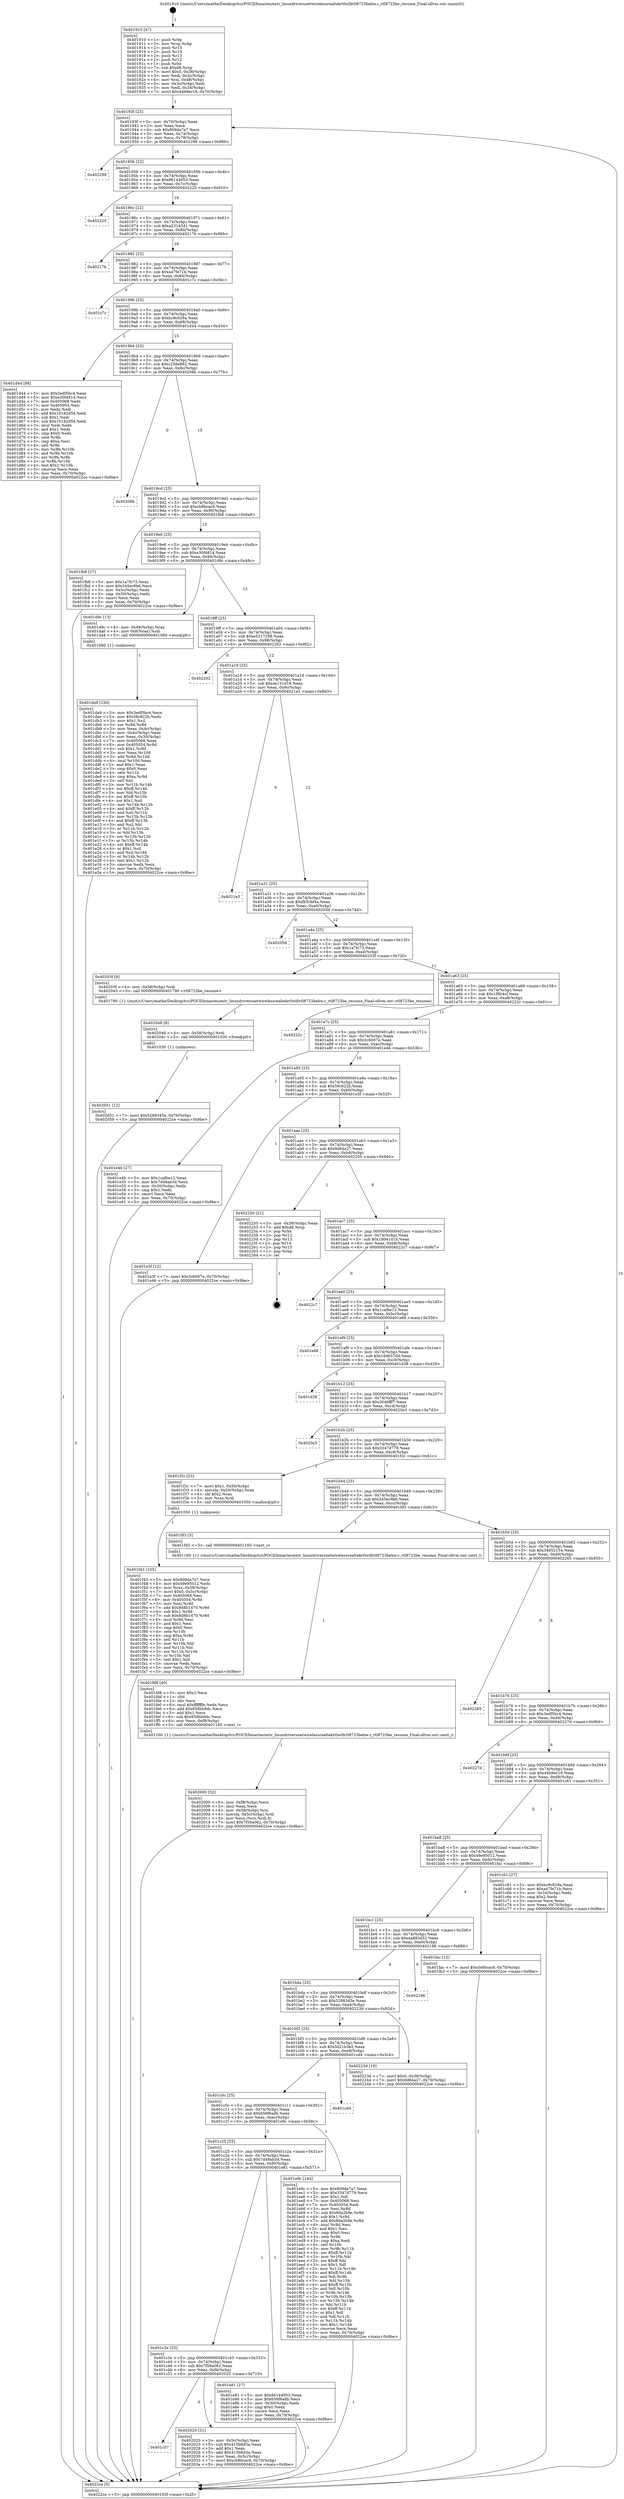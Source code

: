 digraph "0x401910" {
  label = "0x401910 (/mnt/c/Users/mathe/Desktop/tcc/POCII/binaries/extr_linuxdriversnetwirelessrealtekrtlwifirtl8723behw.c_rtl8723be_resume_Final-ollvm.out::main(0))"
  labelloc = "t"
  node[shape=record]

  Entry [label="",width=0.3,height=0.3,shape=circle,fillcolor=black,style=filled]
  "0x40193f" [label="{
     0x40193f [23]\l
     | [instrs]\l
     &nbsp;&nbsp;0x40193f \<+3\>: mov -0x70(%rbp),%eax\l
     &nbsp;&nbsp;0x401942 \<+2\>: mov %eax,%ecx\l
     &nbsp;&nbsp;0x401944 \<+6\>: sub $0x809da7a7,%ecx\l
     &nbsp;&nbsp;0x40194a \<+3\>: mov %eax,-0x74(%rbp)\l
     &nbsp;&nbsp;0x40194d \<+3\>: mov %ecx,-0x78(%rbp)\l
     &nbsp;&nbsp;0x401950 \<+6\>: je 0000000000402299 \<main+0x989\>\l
  }"]
  "0x402299" [label="{
     0x402299\l
  }", style=dashed]
  "0x401956" [label="{
     0x401956 [22]\l
     | [instrs]\l
     &nbsp;&nbsp;0x401956 \<+5\>: jmp 000000000040195b \<main+0x4b\>\l
     &nbsp;&nbsp;0x40195b \<+3\>: mov -0x74(%rbp),%eax\l
     &nbsp;&nbsp;0x40195e \<+5\>: sub $0x86144953,%eax\l
     &nbsp;&nbsp;0x401963 \<+3\>: mov %eax,-0x7c(%rbp)\l
     &nbsp;&nbsp;0x401966 \<+6\>: je 0000000000402220 \<main+0x910\>\l
  }"]
  Exit [label="",width=0.3,height=0.3,shape=circle,fillcolor=black,style=filled,peripheries=2]
  "0x402220" [label="{
     0x402220\l
  }", style=dashed]
  "0x40196c" [label="{
     0x40196c [22]\l
     | [instrs]\l
     &nbsp;&nbsp;0x40196c \<+5\>: jmp 0000000000401971 \<main+0x61\>\l
     &nbsp;&nbsp;0x401971 \<+3\>: mov -0x74(%rbp),%eax\l
     &nbsp;&nbsp;0x401974 \<+5\>: sub $0xa2314341,%eax\l
     &nbsp;&nbsp;0x401979 \<+3\>: mov %eax,-0x80(%rbp)\l
     &nbsp;&nbsp;0x40197c \<+6\>: je 000000000040217b \<main+0x86b\>\l
  }"]
  "0x402051" [label="{
     0x402051 [12]\l
     | [instrs]\l
     &nbsp;&nbsp;0x402051 \<+7\>: movl $0x5288345e,-0x70(%rbp)\l
     &nbsp;&nbsp;0x402058 \<+5\>: jmp 00000000004022ce \<main+0x9be\>\l
  }"]
  "0x40217b" [label="{
     0x40217b\l
  }", style=dashed]
  "0x401982" [label="{
     0x401982 [25]\l
     | [instrs]\l
     &nbsp;&nbsp;0x401982 \<+5\>: jmp 0000000000401987 \<main+0x77\>\l
     &nbsp;&nbsp;0x401987 \<+3\>: mov -0x74(%rbp),%eax\l
     &nbsp;&nbsp;0x40198a \<+5\>: sub $0xa47fe71b,%eax\l
     &nbsp;&nbsp;0x40198f \<+6\>: mov %eax,-0x84(%rbp)\l
     &nbsp;&nbsp;0x401995 \<+6\>: je 0000000000401c7c \<main+0x36c\>\l
  }"]
  "0x402048" [label="{
     0x402048 [9]\l
     | [instrs]\l
     &nbsp;&nbsp;0x402048 \<+4\>: mov -0x58(%rbp),%rdi\l
     &nbsp;&nbsp;0x40204c \<+5\>: call 0000000000401030 \<free@plt\>\l
     | [calls]\l
     &nbsp;&nbsp;0x401030 \{1\} (unknown)\l
  }"]
  "0x401c7c" [label="{
     0x401c7c\l
  }", style=dashed]
  "0x40199b" [label="{
     0x40199b [25]\l
     | [instrs]\l
     &nbsp;&nbsp;0x40199b \<+5\>: jmp 00000000004019a0 \<main+0x90\>\l
     &nbsp;&nbsp;0x4019a0 \<+3\>: mov -0x74(%rbp),%eax\l
     &nbsp;&nbsp;0x4019a3 \<+5\>: sub $0xbc9c929a,%eax\l
     &nbsp;&nbsp;0x4019a8 \<+6\>: mov %eax,-0x88(%rbp)\l
     &nbsp;&nbsp;0x4019ae \<+6\>: je 0000000000401d44 \<main+0x434\>\l
  }"]
  "0x401c57" [label="{
     0x401c57\l
  }", style=dashed]
  "0x401d44" [label="{
     0x401d44 [88]\l
     | [instrs]\l
     &nbsp;&nbsp;0x401d44 \<+5\>: mov $0x3edf5bc4,%eax\l
     &nbsp;&nbsp;0x401d49 \<+5\>: mov $0xe30f4814,%ecx\l
     &nbsp;&nbsp;0x401d4e \<+7\>: mov 0x405068,%edx\l
     &nbsp;&nbsp;0x401d55 \<+7\>: mov 0x405054,%esi\l
     &nbsp;&nbsp;0x401d5c \<+2\>: mov %edx,%edi\l
     &nbsp;&nbsp;0x401d5e \<+6\>: add $0x10182d54,%edi\l
     &nbsp;&nbsp;0x401d64 \<+3\>: sub $0x1,%edi\l
     &nbsp;&nbsp;0x401d67 \<+6\>: sub $0x10182d54,%edi\l
     &nbsp;&nbsp;0x401d6d \<+3\>: imul %edi,%edx\l
     &nbsp;&nbsp;0x401d70 \<+3\>: and $0x1,%edx\l
     &nbsp;&nbsp;0x401d73 \<+3\>: cmp $0x0,%edx\l
     &nbsp;&nbsp;0x401d76 \<+4\>: sete %r8b\l
     &nbsp;&nbsp;0x401d7a \<+3\>: cmp $0xa,%esi\l
     &nbsp;&nbsp;0x401d7d \<+4\>: setl %r9b\l
     &nbsp;&nbsp;0x401d81 \<+3\>: mov %r8b,%r10b\l
     &nbsp;&nbsp;0x401d84 \<+3\>: and %r9b,%r10b\l
     &nbsp;&nbsp;0x401d87 \<+3\>: xor %r9b,%r8b\l
     &nbsp;&nbsp;0x401d8a \<+3\>: or %r8b,%r10b\l
     &nbsp;&nbsp;0x401d8d \<+4\>: test $0x1,%r10b\l
     &nbsp;&nbsp;0x401d91 \<+3\>: cmovne %ecx,%eax\l
     &nbsp;&nbsp;0x401d94 \<+3\>: mov %eax,-0x70(%rbp)\l
     &nbsp;&nbsp;0x401d97 \<+5\>: jmp 00000000004022ce \<main+0x9be\>\l
  }"]
  "0x4019b4" [label="{
     0x4019b4 [25]\l
     | [instrs]\l
     &nbsp;&nbsp;0x4019b4 \<+5\>: jmp 00000000004019b9 \<main+0xa9\>\l
     &nbsp;&nbsp;0x4019b9 \<+3\>: mov -0x74(%rbp),%eax\l
     &nbsp;&nbsp;0x4019bc \<+5\>: sub $0xc256e862,%eax\l
     &nbsp;&nbsp;0x4019c1 \<+6\>: mov %eax,-0x8c(%rbp)\l
     &nbsp;&nbsp;0x4019c7 \<+6\>: je 000000000040208b \<main+0x77b\>\l
  }"]
  "0x402020" [label="{
     0x402020 [31]\l
     | [instrs]\l
     &nbsp;&nbsp;0x402020 \<+3\>: mov -0x5c(%rbp),%eax\l
     &nbsp;&nbsp;0x402023 \<+5\>: sub $0x415b6d3a,%eax\l
     &nbsp;&nbsp;0x402028 \<+3\>: add $0x1,%eax\l
     &nbsp;&nbsp;0x40202b \<+5\>: add $0x415b6d3a,%eax\l
     &nbsp;&nbsp;0x402030 \<+3\>: mov %eax,-0x5c(%rbp)\l
     &nbsp;&nbsp;0x402033 \<+7\>: movl $0xcb8bcac9,-0x70(%rbp)\l
     &nbsp;&nbsp;0x40203a \<+5\>: jmp 00000000004022ce \<main+0x9be\>\l
  }"]
  "0x40208b" [label="{
     0x40208b\l
  }", style=dashed]
  "0x4019cd" [label="{
     0x4019cd [25]\l
     | [instrs]\l
     &nbsp;&nbsp;0x4019cd \<+5\>: jmp 00000000004019d2 \<main+0xc2\>\l
     &nbsp;&nbsp;0x4019d2 \<+3\>: mov -0x74(%rbp),%eax\l
     &nbsp;&nbsp;0x4019d5 \<+5\>: sub $0xcb8bcac9,%eax\l
     &nbsp;&nbsp;0x4019da \<+6\>: mov %eax,-0x90(%rbp)\l
     &nbsp;&nbsp;0x4019e0 \<+6\>: je 0000000000401fb8 \<main+0x6a8\>\l
  }"]
  "0x402000" [label="{
     0x402000 [32]\l
     | [instrs]\l
     &nbsp;&nbsp;0x402000 \<+6\>: mov -0xf8(%rbp),%ecx\l
     &nbsp;&nbsp;0x402006 \<+3\>: imul %eax,%ecx\l
     &nbsp;&nbsp;0x402009 \<+4\>: mov -0x58(%rbp),%rsi\l
     &nbsp;&nbsp;0x40200d \<+4\>: movslq -0x5c(%rbp),%rdi\l
     &nbsp;&nbsp;0x402011 \<+3\>: mov %ecx,(%rsi,%rdi,4)\l
     &nbsp;&nbsp;0x402014 \<+7\>: movl $0x7f59a062,-0x70(%rbp)\l
     &nbsp;&nbsp;0x40201b \<+5\>: jmp 00000000004022ce \<main+0x9be\>\l
  }"]
  "0x401fb8" [label="{
     0x401fb8 [27]\l
     | [instrs]\l
     &nbsp;&nbsp;0x401fb8 \<+5\>: mov $0x1a7fc73,%eax\l
     &nbsp;&nbsp;0x401fbd \<+5\>: mov $0x345ec9b6,%ecx\l
     &nbsp;&nbsp;0x401fc2 \<+3\>: mov -0x5c(%rbp),%edx\l
     &nbsp;&nbsp;0x401fc5 \<+3\>: cmp -0x50(%rbp),%edx\l
     &nbsp;&nbsp;0x401fc8 \<+3\>: cmovl %ecx,%eax\l
     &nbsp;&nbsp;0x401fcb \<+3\>: mov %eax,-0x70(%rbp)\l
     &nbsp;&nbsp;0x401fce \<+5\>: jmp 00000000004022ce \<main+0x9be\>\l
  }"]
  "0x4019e6" [label="{
     0x4019e6 [25]\l
     | [instrs]\l
     &nbsp;&nbsp;0x4019e6 \<+5\>: jmp 00000000004019eb \<main+0xdb\>\l
     &nbsp;&nbsp;0x4019eb \<+3\>: mov -0x74(%rbp),%eax\l
     &nbsp;&nbsp;0x4019ee \<+5\>: sub $0xe30f4814,%eax\l
     &nbsp;&nbsp;0x4019f3 \<+6\>: mov %eax,-0x94(%rbp)\l
     &nbsp;&nbsp;0x4019f9 \<+6\>: je 0000000000401d9c \<main+0x48c\>\l
  }"]
  "0x401fd8" [label="{
     0x401fd8 [40]\l
     | [instrs]\l
     &nbsp;&nbsp;0x401fd8 \<+5\>: mov $0x2,%ecx\l
     &nbsp;&nbsp;0x401fdd \<+1\>: cltd\l
     &nbsp;&nbsp;0x401fde \<+2\>: idiv %ecx\l
     &nbsp;&nbsp;0x401fe0 \<+6\>: imul $0xfffffffe,%edx,%ecx\l
     &nbsp;&nbsp;0x401fe6 \<+6\>: add $0x658bb9dc,%ecx\l
     &nbsp;&nbsp;0x401fec \<+3\>: add $0x1,%ecx\l
     &nbsp;&nbsp;0x401fef \<+6\>: sub $0x658bb9dc,%ecx\l
     &nbsp;&nbsp;0x401ff5 \<+6\>: mov %ecx,-0xf8(%rbp)\l
     &nbsp;&nbsp;0x401ffb \<+5\>: call 0000000000401160 \<next_i\>\l
     | [calls]\l
     &nbsp;&nbsp;0x401160 \{1\} (/mnt/c/Users/mathe/Desktop/tcc/POCII/binaries/extr_linuxdriversnetwirelessrealtekrtlwifirtl8723behw.c_rtl8723be_resume_Final-ollvm.out::next_i)\l
  }"]
  "0x401d9c" [label="{
     0x401d9c [13]\l
     | [instrs]\l
     &nbsp;&nbsp;0x401d9c \<+4\>: mov -0x48(%rbp),%rax\l
     &nbsp;&nbsp;0x401da0 \<+4\>: mov 0x8(%rax),%rdi\l
     &nbsp;&nbsp;0x401da4 \<+5\>: call 0000000000401060 \<atoi@plt\>\l
     | [calls]\l
     &nbsp;&nbsp;0x401060 \{1\} (unknown)\l
  }"]
  "0x4019ff" [label="{
     0x4019ff [25]\l
     | [instrs]\l
     &nbsp;&nbsp;0x4019ff \<+5\>: jmp 0000000000401a04 \<main+0xf4\>\l
     &nbsp;&nbsp;0x401a04 \<+3\>: mov -0x74(%rbp),%eax\l
     &nbsp;&nbsp;0x401a07 \<+5\>: sub $0xe5217298,%eax\l
     &nbsp;&nbsp;0x401a0c \<+6\>: mov %eax,-0x98(%rbp)\l
     &nbsp;&nbsp;0x401a12 \<+6\>: je 0000000000402202 \<main+0x8f2\>\l
  }"]
  "0x401f43" [label="{
     0x401f43 [105]\l
     | [instrs]\l
     &nbsp;&nbsp;0x401f43 \<+5\>: mov $0x809da7a7,%ecx\l
     &nbsp;&nbsp;0x401f48 \<+5\>: mov $0x49e95012,%edx\l
     &nbsp;&nbsp;0x401f4d \<+4\>: mov %rax,-0x58(%rbp)\l
     &nbsp;&nbsp;0x401f51 \<+7\>: movl $0x0,-0x5c(%rbp)\l
     &nbsp;&nbsp;0x401f58 \<+7\>: mov 0x405068,%esi\l
     &nbsp;&nbsp;0x401f5f \<+8\>: mov 0x405054,%r8d\l
     &nbsp;&nbsp;0x401f67 \<+3\>: mov %esi,%r9d\l
     &nbsp;&nbsp;0x401f6a \<+7\>: add $0x8d8b1470,%r9d\l
     &nbsp;&nbsp;0x401f71 \<+4\>: sub $0x1,%r9d\l
     &nbsp;&nbsp;0x401f75 \<+7\>: sub $0x8d8b1470,%r9d\l
     &nbsp;&nbsp;0x401f7c \<+4\>: imul %r9d,%esi\l
     &nbsp;&nbsp;0x401f80 \<+3\>: and $0x1,%esi\l
     &nbsp;&nbsp;0x401f83 \<+3\>: cmp $0x0,%esi\l
     &nbsp;&nbsp;0x401f86 \<+4\>: sete %r10b\l
     &nbsp;&nbsp;0x401f8a \<+4\>: cmp $0xa,%r8d\l
     &nbsp;&nbsp;0x401f8e \<+4\>: setl %r11b\l
     &nbsp;&nbsp;0x401f92 \<+3\>: mov %r10b,%bl\l
     &nbsp;&nbsp;0x401f95 \<+3\>: and %r11b,%bl\l
     &nbsp;&nbsp;0x401f98 \<+3\>: xor %r11b,%r10b\l
     &nbsp;&nbsp;0x401f9b \<+3\>: or %r10b,%bl\l
     &nbsp;&nbsp;0x401f9e \<+3\>: test $0x1,%bl\l
     &nbsp;&nbsp;0x401fa1 \<+3\>: cmovne %edx,%ecx\l
     &nbsp;&nbsp;0x401fa4 \<+3\>: mov %ecx,-0x70(%rbp)\l
     &nbsp;&nbsp;0x401fa7 \<+5\>: jmp 00000000004022ce \<main+0x9be\>\l
  }"]
  "0x402202" [label="{
     0x402202\l
  }", style=dashed]
  "0x401a18" [label="{
     0x401a18 [25]\l
     | [instrs]\l
     &nbsp;&nbsp;0x401a18 \<+5\>: jmp 0000000000401a1d \<main+0x10d\>\l
     &nbsp;&nbsp;0x401a1d \<+3\>: mov -0x74(%rbp),%eax\l
     &nbsp;&nbsp;0x401a20 \<+5\>: sub $0xea131d19,%eax\l
     &nbsp;&nbsp;0x401a25 \<+6\>: mov %eax,-0x9c(%rbp)\l
     &nbsp;&nbsp;0x401a2b \<+6\>: je 00000000004021e3 \<main+0x8d3\>\l
  }"]
  "0x401c3e" [label="{
     0x401c3e [25]\l
     | [instrs]\l
     &nbsp;&nbsp;0x401c3e \<+5\>: jmp 0000000000401c43 \<main+0x333\>\l
     &nbsp;&nbsp;0x401c43 \<+3\>: mov -0x74(%rbp),%eax\l
     &nbsp;&nbsp;0x401c46 \<+5\>: sub $0x7f59a062,%eax\l
     &nbsp;&nbsp;0x401c4b \<+6\>: mov %eax,-0xf4(%rbp)\l
     &nbsp;&nbsp;0x401c51 \<+6\>: je 0000000000402020 \<main+0x710\>\l
  }"]
  "0x4021e3" [label="{
     0x4021e3\l
  }", style=dashed]
  "0x401a31" [label="{
     0x401a31 [25]\l
     | [instrs]\l
     &nbsp;&nbsp;0x401a31 \<+5\>: jmp 0000000000401a36 \<main+0x126\>\l
     &nbsp;&nbsp;0x401a36 \<+3\>: mov -0x74(%rbp),%eax\l
     &nbsp;&nbsp;0x401a39 \<+5\>: sub $0xfb5cbf4a,%eax\l
     &nbsp;&nbsp;0x401a3e \<+6\>: mov %eax,-0xa0(%rbp)\l
     &nbsp;&nbsp;0x401a44 \<+6\>: je 000000000040205d \<main+0x74d\>\l
  }"]
  "0x401e81" [label="{
     0x401e81 [27]\l
     | [instrs]\l
     &nbsp;&nbsp;0x401e81 \<+5\>: mov $0x86144953,%eax\l
     &nbsp;&nbsp;0x401e86 \<+5\>: mov $0x656f6adb,%ecx\l
     &nbsp;&nbsp;0x401e8b \<+3\>: mov -0x30(%rbp),%edx\l
     &nbsp;&nbsp;0x401e8e \<+3\>: cmp $0x0,%edx\l
     &nbsp;&nbsp;0x401e91 \<+3\>: cmove %ecx,%eax\l
     &nbsp;&nbsp;0x401e94 \<+3\>: mov %eax,-0x70(%rbp)\l
     &nbsp;&nbsp;0x401e97 \<+5\>: jmp 00000000004022ce \<main+0x9be\>\l
  }"]
  "0x40205d" [label="{
     0x40205d\l
  }", style=dashed]
  "0x401a4a" [label="{
     0x401a4a [25]\l
     | [instrs]\l
     &nbsp;&nbsp;0x401a4a \<+5\>: jmp 0000000000401a4f \<main+0x13f\>\l
     &nbsp;&nbsp;0x401a4f \<+3\>: mov -0x74(%rbp),%eax\l
     &nbsp;&nbsp;0x401a52 \<+5\>: sub $0x1a7fc73,%eax\l
     &nbsp;&nbsp;0x401a57 \<+6\>: mov %eax,-0xa4(%rbp)\l
     &nbsp;&nbsp;0x401a5d \<+6\>: je 000000000040203f \<main+0x72f\>\l
  }"]
  "0x401c25" [label="{
     0x401c25 [25]\l
     | [instrs]\l
     &nbsp;&nbsp;0x401c25 \<+5\>: jmp 0000000000401c2a \<main+0x31a\>\l
     &nbsp;&nbsp;0x401c2a \<+3\>: mov -0x74(%rbp),%eax\l
     &nbsp;&nbsp;0x401c2d \<+5\>: sub $0x7d48ab3d,%eax\l
     &nbsp;&nbsp;0x401c32 \<+6\>: mov %eax,-0xf0(%rbp)\l
     &nbsp;&nbsp;0x401c38 \<+6\>: je 0000000000401e81 \<main+0x571\>\l
  }"]
  "0x40203f" [label="{
     0x40203f [9]\l
     | [instrs]\l
     &nbsp;&nbsp;0x40203f \<+4\>: mov -0x58(%rbp),%rdi\l
     &nbsp;&nbsp;0x402043 \<+5\>: call 0000000000401790 \<rtl8723be_resume\>\l
     | [calls]\l
     &nbsp;&nbsp;0x401790 \{1\} (/mnt/c/Users/mathe/Desktop/tcc/POCII/binaries/extr_linuxdriversnetwirelessrealtekrtlwifirtl8723behw.c_rtl8723be_resume_Final-ollvm.out::rtl8723be_resume)\l
  }"]
  "0x401a63" [label="{
     0x401a63 [25]\l
     | [instrs]\l
     &nbsp;&nbsp;0x401a63 \<+5\>: jmp 0000000000401a68 \<main+0x158\>\l
     &nbsp;&nbsp;0x401a68 \<+3\>: mov -0x74(%rbp),%eax\l
     &nbsp;&nbsp;0x401a6b \<+5\>: sub $0x1f804cf,%eax\l
     &nbsp;&nbsp;0x401a70 \<+6\>: mov %eax,-0xa8(%rbp)\l
     &nbsp;&nbsp;0x401a76 \<+6\>: je 000000000040222c \<main+0x91c\>\l
  }"]
  "0x401e9c" [label="{
     0x401e9c [144]\l
     | [instrs]\l
     &nbsp;&nbsp;0x401e9c \<+5\>: mov $0x809da7a7,%eax\l
     &nbsp;&nbsp;0x401ea1 \<+5\>: mov $0x3347d779,%ecx\l
     &nbsp;&nbsp;0x401ea6 \<+2\>: mov $0x1,%dl\l
     &nbsp;&nbsp;0x401ea8 \<+7\>: mov 0x405068,%esi\l
     &nbsp;&nbsp;0x401eaf \<+7\>: mov 0x405054,%edi\l
     &nbsp;&nbsp;0x401eb6 \<+3\>: mov %esi,%r8d\l
     &nbsp;&nbsp;0x401eb9 \<+7\>: sub $0x8da2b8e,%r8d\l
     &nbsp;&nbsp;0x401ec0 \<+4\>: sub $0x1,%r8d\l
     &nbsp;&nbsp;0x401ec4 \<+7\>: add $0x8da2b8e,%r8d\l
     &nbsp;&nbsp;0x401ecb \<+4\>: imul %r8d,%esi\l
     &nbsp;&nbsp;0x401ecf \<+3\>: and $0x1,%esi\l
     &nbsp;&nbsp;0x401ed2 \<+3\>: cmp $0x0,%esi\l
     &nbsp;&nbsp;0x401ed5 \<+4\>: sete %r9b\l
     &nbsp;&nbsp;0x401ed9 \<+3\>: cmp $0xa,%edi\l
     &nbsp;&nbsp;0x401edc \<+4\>: setl %r10b\l
     &nbsp;&nbsp;0x401ee0 \<+3\>: mov %r9b,%r11b\l
     &nbsp;&nbsp;0x401ee3 \<+4\>: xor $0xff,%r11b\l
     &nbsp;&nbsp;0x401ee7 \<+3\>: mov %r10b,%bl\l
     &nbsp;&nbsp;0x401eea \<+3\>: xor $0xff,%bl\l
     &nbsp;&nbsp;0x401eed \<+3\>: xor $0x1,%dl\l
     &nbsp;&nbsp;0x401ef0 \<+3\>: mov %r11b,%r14b\l
     &nbsp;&nbsp;0x401ef3 \<+4\>: and $0xff,%r14b\l
     &nbsp;&nbsp;0x401ef7 \<+3\>: and %dl,%r9b\l
     &nbsp;&nbsp;0x401efa \<+3\>: mov %bl,%r15b\l
     &nbsp;&nbsp;0x401efd \<+4\>: and $0xff,%r15b\l
     &nbsp;&nbsp;0x401f01 \<+3\>: and %dl,%r10b\l
     &nbsp;&nbsp;0x401f04 \<+3\>: or %r9b,%r14b\l
     &nbsp;&nbsp;0x401f07 \<+3\>: or %r10b,%r15b\l
     &nbsp;&nbsp;0x401f0a \<+3\>: xor %r15b,%r14b\l
     &nbsp;&nbsp;0x401f0d \<+3\>: or %bl,%r11b\l
     &nbsp;&nbsp;0x401f10 \<+4\>: xor $0xff,%r11b\l
     &nbsp;&nbsp;0x401f14 \<+3\>: or $0x1,%dl\l
     &nbsp;&nbsp;0x401f17 \<+3\>: and %dl,%r11b\l
     &nbsp;&nbsp;0x401f1a \<+3\>: or %r11b,%r14b\l
     &nbsp;&nbsp;0x401f1d \<+4\>: test $0x1,%r14b\l
     &nbsp;&nbsp;0x401f21 \<+3\>: cmovne %ecx,%eax\l
     &nbsp;&nbsp;0x401f24 \<+3\>: mov %eax,-0x70(%rbp)\l
     &nbsp;&nbsp;0x401f27 \<+5\>: jmp 00000000004022ce \<main+0x9be\>\l
  }"]
  "0x40222c" [label="{
     0x40222c\l
  }", style=dashed]
  "0x401a7c" [label="{
     0x401a7c [25]\l
     | [instrs]\l
     &nbsp;&nbsp;0x401a7c \<+5\>: jmp 0000000000401a81 \<main+0x171\>\l
     &nbsp;&nbsp;0x401a81 \<+3\>: mov -0x74(%rbp),%eax\l
     &nbsp;&nbsp;0x401a84 \<+5\>: sub $0x3c6007e,%eax\l
     &nbsp;&nbsp;0x401a89 \<+6\>: mov %eax,-0xac(%rbp)\l
     &nbsp;&nbsp;0x401a8f \<+6\>: je 0000000000401e4b \<main+0x53b\>\l
  }"]
  "0x401c0c" [label="{
     0x401c0c [25]\l
     | [instrs]\l
     &nbsp;&nbsp;0x401c0c \<+5\>: jmp 0000000000401c11 \<main+0x301\>\l
     &nbsp;&nbsp;0x401c11 \<+3\>: mov -0x74(%rbp),%eax\l
     &nbsp;&nbsp;0x401c14 \<+5\>: sub $0x656f6adb,%eax\l
     &nbsp;&nbsp;0x401c19 \<+6\>: mov %eax,-0xec(%rbp)\l
     &nbsp;&nbsp;0x401c1f \<+6\>: je 0000000000401e9c \<main+0x58c\>\l
  }"]
  "0x401e4b" [label="{
     0x401e4b [27]\l
     | [instrs]\l
     &nbsp;&nbsp;0x401e4b \<+5\>: mov $0x1cafbe12,%eax\l
     &nbsp;&nbsp;0x401e50 \<+5\>: mov $0x7d48ab3d,%ecx\l
     &nbsp;&nbsp;0x401e55 \<+3\>: mov -0x30(%rbp),%edx\l
     &nbsp;&nbsp;0x401e58 \<+3\>: cmp $0x1,%edx\l
     &nbsp;&nbsp;0x401e5b \<+3\>: cmovl %ecx,%eax\l
     &nbsp;&nbsp;0x401e5e \<+3\>: mov %eax,-0x70(%rbp)\l
     &nbsp;&nbsp;0x401e61 \<+5\>: jmp 00000000004022ce \<main+0x9be\>\l
  }"]
  "0x401a95" [label="{
     0x401a95 [25]\l
     | [instrs]\l
     &nbsp;&nbsp;0x401a95 \<+5\>: jmp 0000000000401a9a \<main+0x18a\>\l
     &nbsp;&nbsp;0x401a9a \<+3\>: mov -0x74(%rbp),%eax\l
     &nbsp;&nbsp;0x401a9d \<+5\>: sub $0x59c822b,%eax\l
     &nbsp;&nbsp;0x401aa2 \<+6\>: mov %eax,-0xb0(%rbp)\l
     &nbsp;&nbsp;0x401aa8 \<+6\>: je 0000000000401e3f \<main+0x52f\>\l
  }"]
  "0x401cd4" [label="{
     0x401cd4\l
  }", style=dashed]
  "0x401e3f" [label="{
     0x401e3f [12]\l
     | [instrs]\l
     &nbsp;&nbsp;0x401e3f \<+7\>: movl $0x3c6007e,-0x70(%rbp)\l
     &nbsp;&nbsp;0x401e46 \<+5\>: jmp 00000000004022ce \<main+0x9be\>\l
  }"]
  "0x401aae" [label="{
     0x401aae [25]\l
     | [instrs]\l
     &nbsp;&nbsp;0x401aae \<+5\>: jmp 0000000000401ab3 \<main+0x1a3\>\l
     &nbsp;&nbsp;0x401ab3 \<+3\>: mov -0x74(%rbp),%eax\l
     &nbsp;&nbsp;0x401ab6 \<+5\>: sub $0x9d64a27,%eax\l
     &nbsp;&nbsp;0x401abb \<+6\>: mov %eax,-0xb4(%rbp)\l
     &nbsp;&nbsp;0x401ac1 \<+6\>: je 0000000000402250 \<main+0x940\>\l
  }"]
  "0x401bf3" [label="{
     0x401bf3 [25]\l
     | [instrs]\l
     &nbsp;&nbsp;0x401bf3 \<+5\>: jmp 0000000000401bf8 \<main+0x2e8\>\l
     &nbsp;&nbsp;0x401bf8 \<+3\>: mov -0x74(%rbp),%eax\l
     &nbsp;&nbsp;0x401bfb \<+5\>: sub $0x5d21b3e2,%eax\l
     &nbsp;&nbsp;0x401c00 \<+6\>: mov %eax,-0xe8(%rbp)\l
     &nbsp;&nbsp;0x401c06 \<+6\>: je 0000000000401cd4 \<main+0x3c4\>\l
  }"]
  "0x402250" [label="{
     0x402250 [21]\l
     | [instrs]\l
     &nbsp;&nbsp;0x402250 \<+3\>: mov -0x38(%rbp),%eax\l
     &nbsp;&nbsp;0x402253 \<+7\>: add $0xd8,%rsp\l
     &nbsp;&nbsp;0x40225a \<+1\>: pop %rbx\l
     &nbsp;&nbsp;0x40225b \<+2\>: pop %r12\l
     &nbsp;&nbsp;0x40225d \<+2\>: pop %r13\l
     &nbsp;&nbsp;0x40225f \<+2\>: pop %r14\l
     &nbsp;&nbsp;0x402261 \<+2\>: pop %r15\l
     &nbsp;&nbsp;0x402263 \<+1\>: pop %rbp\l
     &nbsp;&nbsp;0x402264 \<+1\>: ret\l
  }"]
  "0x401ac7" [label="{
     0x401ac7 [25]\l
     | [instrs]\l
     &nbsp;&nbsp;0x401ac7 \<+5\>: jmp 0000000000401acc \<main+0x1bc\>\l
     &nbsp;&nbsp;0x401acc \<+3\>: mov -0x74(%rbp),%eax\l
     &nbsp;&nbsp;0x401acf \<+5\>: sub $0x18041d1b,%eax\l
     &nbsp;&nbsp;0x401ad4 \<+6\>: mov %eax,-0xb8(%rbp)\l
     &nbsp;&nbsp;0x401ada \<+6\>: je 00000000004022c7 \<main+0x9b7\>\l
  }"]
  "0x40223d" [label="{
     0x40223d [19]\l
     | [instrs]\l
     &nbsp;&nbsp;0x40223d \<+7\>: movl $0x0,-0x38(%rbp)\l
     &nbsp;&nbsp;0x402244 \<+7\>: movl $0x9d64a27,-0x70(%rbp)\l
     &nbsp;&nbsp;0x40224b \<+5\>: jmp 00000000004022ce \<main+0x9be\>\l
  }"]
  "0x4022c7" [label="{
     0x4022c7\l
  }", style=dashed]
  "0x401ae0" [label="{
     0x401ae0 [25]\l
     | [instrs]\l
     &nbsp;&nbsp;0x401ae0 \<+5\>: jmp 0000000000401ae5 \<main+0x1d5\>\l
     &nbsp;&nbsp;0x401ae5 \<+3\>: mov -0x74(%rbp),%eax\l
     &nbsp;&nbsp;0x401ae8 \<+5\>: sub $0x1cafbe12,%eax\l
     &nbsp;&nbsp;0x401aed \<+6\>: mov %eax,-0xbc(%rbp)\l
     &nbsp;&nbsp;0x401af3 \<+6\>: je 0000000000401e66 \<main+0x556\>\l
  }"]
  "0x401bda" [label="{
     0x401bda [25]\l
     | [instrs]\l
     &nbsp;&nbsp;0x401bda \<+5\>: jmp 0000000000401bdf \<main+0x2cf\>\l
     &nbsp;&nbsp;0x401bdf \<+3\>: mov -0x74(%rbp),%eax\l
     &nbsp;&nbsp;0x401be2 \<+5\>: sub $0x5288345e,%eax\l
     &nbsp;&nbsp;0x401be7 \<+6\>: mov %eax,-0xe4(%rbp)\l
     &nbsp;&nbsp;0x401bed \<+6\>: je 000000000040223d \<main+0x92d\>\l
  }"]
  "0x401e66" [label="{
     0x401e66\l
  }", style=dashed]
  "0x401af9" [label="{
     0x401af9 [25]\l
     | [instrs]\l
     &nbsp;&nbsp;0x401af9 \<+5\>: jmp 0000000000401afe \<main+0x1ee\>\l
     &nbsp;&nbsp;0x401afe \<+3\>: mov -0x74(%rbp),%eax\l
     &nbsp;&nbsp;0x401b01 \<+5\>: sub $0x1d46570d,%eax\l
     &nbsp;&nbsp;0x401b06 \<+6\>: mov %eax,-0xc0(%rbp)\l
     &nbsp;&nbsp;0x401b0c \<+6\>: je 0000000000401d38 \<main+0x428\>\l
  }"]
  "0x402196" [label="{
     0x402196\l
  }", style=dashed]
  "0x401d38" [label="{
     0x401d38\l
  }", style=dashed]
  "0x401b12" [label="{
     0x401b12 [25]\l
     | [instrs]\l
     &nbsp;&nbsp;0x401b12 \<+5\>: jmp 0000000000401b17 \<main+0x207\>\l
     &nbsp;&nbsp;0x401b17 \<+3\>: mov -0x74(%rbp),%eax\l
     &nbsp;&nbsp;0x401b1a \<+5\>: sub $0x3046fff7,%eax\l
     &nbsp;&nbsp;0x401b1f \<+6\>: mov %eax,-0xc4(%rbp)\l
     &nbsp;&nbsp;0x401b25 \<+6\>: je 00000000004020e3 \<main+0x7d3\>\l
  }"]
  "0x401bc1" [label="{
     0x401bc1 [25]\l
     | [instrs]\l
     &nbsp;&nbsp;0x401bc1 \<+5\>: jmp 0000000000401bc6 \<main+0x2b6\>\l
     &nbsp;&nbsp;0x401bc6 \<+3\>: mov -0x74(%rbp),%eax\l
     &nbsp;&nbsp;0x401bc9 \<+5\>: sub $0x4a883d52,%eax\l
     &nbsp;&nbsp;0x401bce \<+6\>: mov %eax,-0xe0(%rbp)\l
     &nbsp;&nbsp;0x401bd4 \<+6\>: je 0000000000402196 \<main+0x886\>\l
  }"]
  "0x4020e3" [label="{
     0x4020e3\l
  }", style=dashed]
  "0x401b2b" [label="{
     0x401b2b [25]\l
     | [instrs]\l
     &nbsp;&nbsp;0x401b2b \<+5\>: jmp 0000000000401b30 \<main+0x220\>\l
     &nbsp;&nbsp;0x401b30 \<+3\>: mov -0x74(%rbp),%eax\l
     &nbsp;&nbsp;0x401b33 \<+5\>: sub $0x3347d779,%eax\l
     &nbsp;&nbsp;0x401b38 \<+6\>: mov %eax,-0xc8(%rbp)\l
     &nbsp;&nbsp;0x401b3e \<+6\>: je 0000000000401f2c \<main+0x61c\>\l
  }"]
  "0x401fac" [label="{
     0x401fac [12]\l
     | [instrs]\l
     &nbsp;&nbsp;0x401fac \<+7\>: movl $0xcb8bcac9,-0x70(%rbp)\l
     &nbsp;&nbsp;0x401fb3 \<+5\>: jmp 00000000004022ce \<main+0x9be\>\l
  }"]
  "0x401f2c" [label="{
     0x401f2c [23]\l
     | [instrs]\l
     &nbsp;&nbsp;0x401f2c \<+7\>: movl $0x1,-0x50(%rbp)\l
     &nbsp;&nbsp;0x401f33 \<+4\>: movslq -0x50(%rbp),%rax\l
     &nbsp;&nbsp;0x401f37 \<+4\>: shl $0x2,%rax\l
     &nbsp;&nbsp;0x401f3b \<+3\>: mov %rax,%rdi\l
     &nbsp;&nbsp;0x401f3e \<+5\>: call 0000000000401050 \<malloc@plt\>\l
     | [calls]\l
     &nbsp;&nbsp;0x401050 \{1\} (unknown)\l
  }"]
  "0x401b44" [label="{
     0x401b44 [25]\l
     | [instrs]\l
     &nbsp;&nbsp;0x401b44 \<+5\>: jmp 0000000000401b49 \<main+0x239\>\l
     &nbsp;&nbsp;0x401b49 \<+3\>: mov -0x74(%rbp),%eax\l
     &nbsp;&nbsp;0x401b4c \<+5\>: sub $0x345ec9b6,%eax\l
     &nbsp;&nbsp;0x401b51 \<+6\>: mov %eax,-0xcc(%rbp)\l
     &nbsp;&nbsp;0x401b57 \<+6\>: je 0000000000401fd3 \<main+0x6c3\>\l
  }"]
  "0x401da9" [label="{
     0x401da9 [150]\l
     | [instrs]\l
     &nbsp;&nbsp;0x401da9 \<+5\>: mov $0x3edf5bc4,%ecx\l
     &nbsp;&nbsp;0x401dae \<+5\>: mov $0x59c822b,%edx\l
     &nbsp;&nbsp;0x401db3 \<+3\>: mov $0x1,%sil\l
     &nbsp;&nbsp;0x401db6 \<+3\>: xor %r8d,%r8d\l
     &nbsp;&nbsp;0x401db9 \<+3\>: mov %eax,-0x4c(%rbp)\l
     &nbsp;&nbsp;0x401dbc \<+3\>: mov -0x4c(%rbp),%eax\l
     &nbsp;&nbsp;0x401dbf \<+3\>: mov %eax,-0x30(%rbp)\l
     &nbsp;&nbsp;0x401dc2 \<+7\>: mov 0x405068,%eax\l
     &nbsp;&nbsp;0x401dc9 \<+8\>: mov 0x405054,%r9d\l
     &nbsp;&nbsp;0x401dd1 \<+4\>: sub $0x1,%r8d\l
     &nbsp;&nbsp;0x401dd5 \<+3\>: mov %eax,%r10d\l
     &nbsp;&nbsp;0x401dd8 \<+3\>: add %r8d,%r10d\l
     &nbsp;&nbsp;0x401ddb \<+4\>: imul %r10d,%eax\l
     &nbsp;&nbsp;0x401ddf \<+3\>: and $0x1,%eax\l
     &nbsp;&nbsp;0x401de2 \<+3\>: cmp $0x0,%eax\l
     &nbsp;&nbsp;0x401de5 \<+4\>: sete %r11b\l
     &nbsp;&nbsp;0x401de9 \<+4\>: cmp $0xa,%r9d\l
     &nbsp;&nbsp;0x401ded \<+3\>: setl %bl\l
     &nbsp;&nbsp;0x401df0 \<+3\>: mov %r11b,%r14b\l
     &nbsp;&nbsp;0x401df3 \<+4\>: xor $0xff,%r14b\l
     &nbsp;&nbsp;0x401df7 \<+3\>: mov %bl,%r15b\l
     &nbsp;&nbsp;0x401dfa \<+4\>: xor $0xff,%r15b\l
     &nbsp;&nbsp;0x401dfe \<+4\>: xor $0x1,%sil\l
     &nbsp;&nbsp;0x401e02 \<+3\>: mov %r14b,%r12b\l
     &nbsp;&nbsp;0x401e05 \<+4\>: and $0xff,%r12b\l
     &nbsp;&nbsp;0x401e09 \<+3\>: and %sil,%r11b\l
     &nbsp;&nbsp;0x401e0c \<+3\>: mov %r15b,%r13b\l
     &nbsp;&nbsp;0x401e0f \<+4\>: and $0xff,%r13b\l
     &nbsp;&nbsp;0x401e13 \<+3\>: and %sil,%bl\l
     &nbsp;&nbsp;0x401e16 \<+3\>: or %r11b,%r12b\l
     &nbsp;&nbsp;0x401e19 \<+3\>: or %bl,%r13b\l
     &nbsp;&nbsp;0x401e1c \<+3\>: xor %r13b,%r12b\l
     &nbsp;&nbsp;0x401e1f \<+3\>: or %r15b,%r14b\l
     &nbsp;&nbsp;0x401e22 \<+4\>: xor $0xff,%r14b\l
     &nbsp;&nbsp;0x401e26 \<+4\>: or $0x1,%sil\l
     &nbsp;&nbsp;0x401e2a \<+3\>: and %sil,%r14b\l
     &nbsp;&nbsp;0x401e2d \<+3\>: or %r14b,%r12b\l
     &nbsp;&nbsp;0x401e30 \<+4\>: test $0x1,%r12b\l
     &nbsp;&nbsp;0x401e34 \<+3\>: cmovne %edx,%ecx\l
     &nbsp;&nbsp;0x401e37 \<+3\>: mov %ecx,-0x70(%rbp)\l
     &nbsp;&nbsp;0x401e3a \<+5\>: jmp 00000000004022ce \<main+0x9be\>\l
  }"]
  "0x401fd3" [label="{
     0x401fd3 [5]\l
     | [instrs]\l
     &nbsp;&nbsp;0x401fd3 \<+5\>: call 0000000000401160 \<next_i\>\l
     | [calls]\l
     &nbsp;&nbsp;0x401160 \{1\} (/mnt/c/Users/mathe/Desktop/tcc/POCII/binaries/extr_linuxdriversnetwirelessrealtekrtlwifirtl8723behw.c_rtl8723be_resume_Final-ollvm.out::next_i)\l
  }"]
  "0x401b5d" [label="{
     0x401b5d [25]\l
     | [instrs]\l
     &nbsp;&nbsp;0x401b5d \<+5\>: jmp 0000000000401b62 \<main+0x252\>\l
     &nbsp;&nbsp;0x401b62 \<+3\>: mov -0x74(%rbp),%eax\l
     &nbsp;&nbsp;0x401b65 \<+5\>: sub $0x34652154,%eax\l
     &nbsp;&nbsp;0x401b6a \<+6\>: mov %eax,-0xd0(%rbp)\l
     &nbsp;&nbsp;0x401b70 \<+6\>: je 0000000000402265 \<main+0x955\>\l
  }"]
  "0x401910" [label="{
     0x401910 [47]\l
     | [instrs]\l
     &nbsp;&nbsp;0x401910 \<+1\>: push %rbp\l
     &nbsp;&nbsp;0x401911 \<+3\>: mov %rsp,%rbp\l
     &nbsp;&nbsp;0x401914 \<+2\>: push %r15\l
     &nbsp;&nbsp;0x401916 \<+2\>: push %r14\l
     &nbsp;&nbsp;0x401918 \<+2\>: push %r13\l
     &nbsp;&nbsp;0x40191a \<+2\>: push %r12\l
     &nbsp;&nbsp;0x40191c \<+1\>: push %rbx\l
     &nbsp;&nbsp;0x40191d \<+7\>: sub $0xd8,%rsp\l
     &nbsp;&nbsp;0x401924 \<+7\>: movl $0x0,-0x38(%rbp)\l
     &nbsp;&nbsp;0x40192b \<+3\>: mov %edi,-0x3c(%rbp)\l
     &nbsp;&nbsp;0x40192e \<+4\>: mov %rsi,-0x48(%rbp)\l
     &nbsp;&nbsp;0x401932 \<+3\>: mov -0x3c(%rbp),%edi\l
     &nbsp;&nbsp;0x401935 \<+3\>: mov %edi,-0x34(%rbp)\l
     &nbsp;&nbsp;0x401938 \<+7\>: movl $0x44b9ec18,-0x70(%rbp)\l
  }"]
  "0x402265" [label="{
     0x402265\l
  }", style=dashed]
  "0x401b76" [label="{
     0x401b76 [25]\l
     | [instrs]\l
     &nbsp;&nbsp;0x401b76 \<+5\>: jmp 0000000000401b7b \<main+0x26b\>\l
     &nbsp;&nbsp;0x401b7b \<+3\>: mov -0x74(%rbp),%eax\l
     &nbsp;&nbsp;0x401b7e \<+5\>: sub $0x3edf5bc4,%eax\l
     &nbsp;&nbsp;0x401b83 \<+6\>: mov %eax,-0xd4(%rbp)\l
     &nbsp;&nbsp;0x401b89 \<+6\>: je 000000000040227d \<main+0x96d\>\l
  }"]
  "0x4022ce" [label="{
     0x4022ce [5]\l
     | [instrs]\l
     &nbsp;&nbsp;0x4022ce \<+5\>: jmp 000000000040193f \<main+0x2f\>\l
  }"]
  "0x40227d" [label="{
     0x40227d\l
  }", style=dashed]
  "0x401b8f" [label="{
     0x401b8f [25]\l
     | [instrs]\l
     &nbsp;&nbsp;0x401b8f \<+5\>: jmp 0000000000401b94 \<main+0x284\>\l
     &nbsp;&nbsp;0x401b94 \<+3\>: mov -0x74(%rbp),%eax\l
     &nbsp;&nbsp;0x401b97 \<+5\>: sub $0x44b9ec18,%eax\l
     &nbsp;&nbsp;0x401b9c \<+6\>: mov %eax,-0xd8(%rbp)\l
     &nbsp;&nbsp;0x401ba2 \<+6\>: je 0000000000401c61 \<main+0x351\>\l
  }"]
  "0x401ba8" [label="{
     0x401ba8 [25]\l
     | [instrs]\l
     &nbsp;&nbsp;0x401ba8 \<+5\>: jmp 0000000000401bad \<main+0x29d\>\l
     &nbsp;&nbsp;0x401bad \<+3\>: mov -0x74(%rbp),%eax\l
     &nbsp;&nbsp;0x401bb0 \<+5\>: sub $0x49e95012,%eax\l
     &nbsp;&nbsp;0x401bb5 \<+6\>: mov %eax,-0xdc(%rbp)\l
     &nbsp;&nbsp;0x401bbb \<+6\>: je 0000000000401fac \<main+0x69c\>\l
  }"]
  "0x401c61" [label="{
     0x401c61 [27]\l
     | [instrs]\l
     &nbsp;&nbsp;0x401c61 \<+5\>: mov $0xbc9c929a,%eax\l
     &nbsp;&nbsp;0x401c66 \<+5\>: mov $0xa47fe71b,%ecx\l
     &nbsp;&nbsp;0x401c6b \<+3\>: mov -0x34(%rbp),%edx\l
     &nbsp;&nbsp;0x401c6e \<+3\>: cmp $0x2,%edx\l
     &nbsp;&nbsp;0x401c71 \<+3\>: cmovne %ecx,%eax\l
     &nbsp;&nbsp;0x401c74 \<+3\>: mov %eax,-0x70(%rbp)\l
     &nbsp;&nbsp;0x401c77 \<+5\>: jmp 00000000004022ce \<main+0x9be\>\l
  }"]
  Entry -> "0x401910" [label=" 1"]
  "0x40193f" -> "0x402299" [label=" 0"]
  "0x40193f" -> "0x401956" [label=" 16"]
  "0x402250" -> Exit [label=" 1"]
  "0x401956" -> "0x402220" [label=" 0"]
  "0x401956" -> "0x40196c" [label=" 16"]
  "0x40223d" -> "0x4022ce" [label=" 1"]
  "0x40196c" -> "0x40217b" [label=" 0"]
  "0x40196c" -> "0x401982" [label=" 16"]
  "0x402051" -> "0x4022ce" [label=" 1"]
  "0x401982" -> "0x401c7c" [label=" 0"]
  "0x401982" -> "0x40199b" [label=" 16"]
  "0x402048" -> "0x402051" [label=" 1"]
  "0x40199b" -> "0x401d44" [label=" 1"]
  "0x40199b" -> "0x4019b4" [label=" 15"]
  "0x40203f" -> "0x402048" [label=" 1"]
  "0x4019b4" -> "0x40208b" [label=" 0"]
  "0x4019b4" -> "0x4019cd" [label=" 15"]
  "0x402020" -> "0x4022ce" [label=" 1"]
  "0x4019cd" -> "0x401fb8" [label=" 2"]
  "0x4019cd" -> "0x4019e6" [label=" 13"]
  "0x401c3e" -> "0x402020" [label=" 1"]
  "0x4019e6" -> "0x401d9c" [label=" 1"]
  "0x4019e6" -> "0x4019ff" [label=" 12"]
  "0x401c3e" -> "0x401c57" [label=" 0"]
  "0x4019ff" -> "0x402202" [label=" 0"]
  "0x4019ff" -> "0x401a18" [label=" 12"]
  "0x402000" -> "0x4022ce" [label=" 1"]
  "0x401a18" -> "0x4021e3" [label=" 0"]
  "0x401a18" -> "0x401a31" [label=" 12"]
  "0x401fd8" -> "0x402000" [label=" 1"]
  "0x401a31" -> "0x40205d" [label=" 0"]
  "0x401a31" -> "0x401a4a" [label=" 12"]
  "0x401fd3" -> "0x401fd8" [label=" 1"]
  "0x401a4a" -> "0x40203f" [label=" 1"]
  "0x401a4a" -> "0x401a63" [label=" 11"]
  "0x401fac" -> "0x4022ce" [label=" 1"]
  "0x401a63" -> "0x40222c" [label=" 0"]
  "0x401a63" -> "0x401a7c" [label=" 11"]
  "0x401f43" -> "0x4022ce" [label=" 1"]
  "0x401a7c" -> "0x401e4b" [label=" 1"]
  "0x401a7c" -> "0x401a95" [label=" 10"]
  "0x401e9c" -> "0x4022ce" [label=" 1"]
  "0x401a95" -> "0x401e3f" [label=" 1"]
  "0x401a95" -> "0x401aae" [label=" 9"]
  "0x401e81" -> "0x4022ce" [label=" 1"]
  "0x401aae" -> "0x402250" [label=" 1"]
  "0x401aae" -> "0x401ac7" [label=" 8"]
  "0x401c25" -> "0x401e81" [label=" 1"]
  "0x401ac7" -> "0x4022c7" [label=" 0"]
  "0x401ac7" -> "0x401ae0" [label=" 8"]
  "0x401fb8" -> "0x4022ce" [label=" 2"]
  "0x401ae0" -> "0x401e66" [label=" 0"]
  "0x401ae0" -> "0x401af9" [label=" 8"]
  "0x401c0c" -> "0x401e9c" [label=" 1"]
  "0x401af9" -> "0x401d38" [label=" 0"]
  "0x401af9" -> "0x401b12" [label=" 8"]
  "0x401f2c" -> "0x401f43" [label=" 1"]
  "0x401b12" -> "0x4020e3" [label=" 0"]
  "0x401b12" -> "0x401b2b" [label=" 8"]
  "0x401bf3" -> "0x401cd4" [label=" 0"]
  "0x401b2b" -> "0x401f2c" [label=" 1"]
  "0x401b2b" -> "0x401b44" [label=" 7"]
  "0x401c25" -> "0x401c3e" [label=" 1"]
  "0x401b44" -> "0x401fd3" [label=" 1"]
  "0x401b44" -> "0x401b5d" [label=" 6"]
  "0x401bda" -> "0x40223d" [label=" 1"]
  "0x401b5d" -> "0x402265" [label=" 0"]
  "0x401b5d" -> "0x401b76" [label=" 6"]
  "0x401c0c" -> "0x401c25" [label=" 2"]
  "0x401b76" -> "0x40227d" [label=" 0"]
  "0x401b76" -> "0x401b8f" [label=" 6"]
  "0x401bc1" -> "0x401bda" [label=" 4"]
  "0x401b8f" -> "0x401c61" [label=" 1"]
  "0x401b8f" -> "0x401ba8" [label=" 5"]
  "0x401c61" -> "0x4022ce" [label=" 1"]
  "0x401910" -> "0x40193f" [label=" 1"]
  "0x4022ce" -> "0x40193f" [label=" 15"]
  "0x401d44" -> "0x4022ce" [label=" 1"]
  "0x401d9c" -> "0x401da9" [label=" 1"]
  "0x401da9" -> "0x4022ce" [label=" 1"]
  "0x401e3f" -> "0x4022ce" [label=" 1"]
  "0x401e4b" -> "0x4022ce" [label=" 1"]
  "0x401bda" -> "0x401bf3" [label=" 3"]
  "0x401ba8" -> "0x401fac" [label=" 1"]
  "0x401ba8" -> "0x401bc1" [label=" 4"]
  "0x401bf3" -> "0x401c0c" [label=" 3"]
  "0x401bc1" -> "0x402196" [label=" 0"]
}
